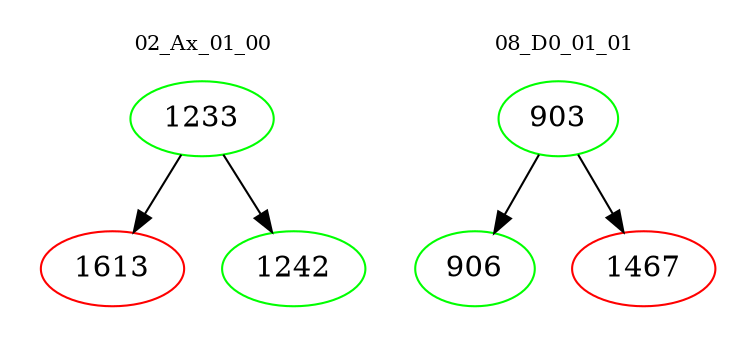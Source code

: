 digraph{
subgraph cluster_0 {
color = white
label = "02_Ax_01_00";
fontsize=10;
T0_1233 [label="1233", color="green"]
T0_1233 -> T0_1613 [color="black"]
T0_1613 [label="1613", color="red"]
T0_1233 -> T0_1242 [color="black"]
T0_1242 [label="1242", color="green"]
}
subgraph cluster_1 {
color = white
label = "08_D0_01_01";
fontsize=10;
T1_903 [label="903", color="green"]
T1_903 -> T1_906 [color="black"]
T1_906 [label="906", color="green"]
T1_903 -> T1_1467 [color="black"]
T1_1467 [label="1467", color="red"]
}
}

